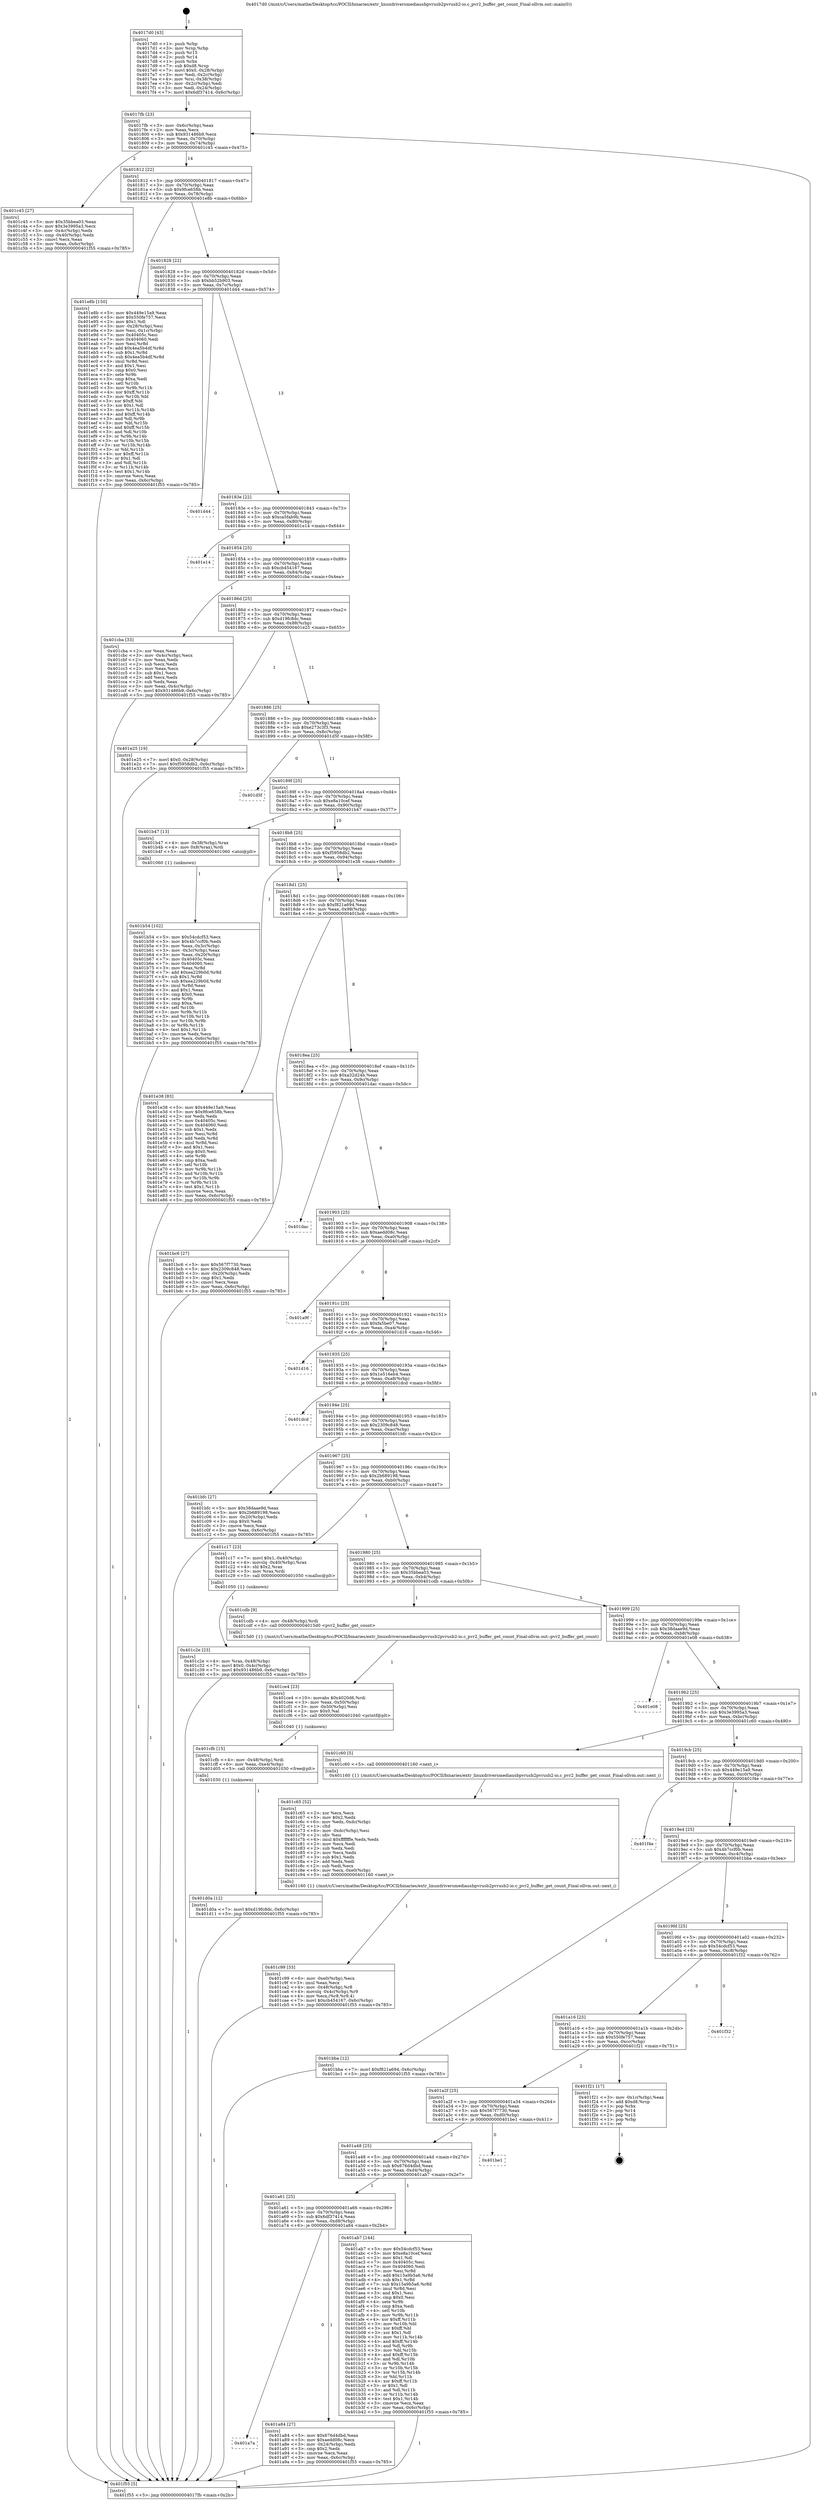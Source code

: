 digraph "0x4017d0" {
  label = "0x4017d0 (/mnt/c/Users/mathe/Desktop/tcc/POCII/binaries/extr_linuxdriversmediausbpvrusb2pvrusb2-io.c_pvr2_buffer_get_count_Final-ollvm.out::main(0))"
  labelloc = "t"
  node[shape=record]

  Entry [label="",width=0.3,height=0.3,shape=circle,fillcolor=black,style=filled]
  "0x4017fb" [label="{
     0x4017fb [23]\l
     | [instrs]\l
     &nbsp;&nbsp;0x4017fb \<+3\>: mov -0x6c(%rbp),%eax\l
     &nbsp;&nbsp;0x4017fe \<+2\>: mov %eax,%ecx\l
     &nbsp;&nbsp;0x401800 \<+6\>: sub $0x931486b9,%ecx\l
     &nbsp;&nbsp;0x401806 \<+3\>: mov %eax,-0x70(%rbp)\l
     &nbsp;&nbsp;0x401809 \<+3\>: mov %ecx,-0x74(%rbp)\l
     &nbsp;&nbsp;0x40180c \<+6\>: je 0000000000401c45 \<main+0x475\>\l
  }"]
  "0x401c45" [label="{
     0x401c45 [27]\l
     | [instrs]\l
     &nbsp;&nbsp;0x401c45 \<+5\>: mov $0x35bbea03,%eax\l
     &nbsp;&nbsp;0x401c4a \<+5\>: mov $0x3e3995a3,%ecx\l
     &nbsp;&nbsp;0x401c4f \<+3\>: mov -0x4c(%rbp),%edx\l
     &nbsp;&nbsp;0x401c52 \<+3\>: cmp -0x40(%rbp),%edx\l
     &nbsp;&nbsp;0x401c55 \<+3\>: cmovl %ecx,%eax\l
     &nbsp;&nbsp;0x401c58 \<+3\>: mov %eax,-0x6c(%rbp)\l
     &nbsp;&nbsp;0x401c5b \<+5\>: jmp 0000000000401f55 \<main+0x785\>\l
  }"]
  "0x401812" [label="{
     0x401812 [22]\l
     | [instrs]\l
     &nbsp;&nbsp;0x401812 \<+5\>: jmp 0000000000401817 \<main+0x47\>\l
     &nbsp;&nbsp;0x401817 \<+3\>: mov -0x70(%rbp),%eax\l
     &nbsp;&nbsp;0x40181a \<+5\>: sub $0x9fce658b,%eax\l
     &nbsp;&nbsp;0x40181f \<+3\>: mov %eax,-0x78(%rbp)\l
     &nbsp;&nbsp;0x401822 \<+6\>: je 0000000000401e8b \<main+0x6bb\>\l
  }"]
  Exit [label="",width=0.3,height=0.3,shape=circle,fillcolor=black,style=filled,peripheries=2]
  "0x401e8b" [label="{
     0x401e8b [150]\l
     | [instrs]\l
     &nbsp;&nbsp;0x401e8b \<+5\>: mov $0x449e15a9,%eax\l
     &nbsp;&nbsp;0x401e90 \<+5\>: mov $0x550fe757,%ecx\l
     &nbsp;&nbsp;0x401e95 \<+2\>: mov $0x1,%dl\l
     &nbsp;&nbsp;0x401e97 \<+3\>: mov -0x28(%rbp),%esi\l
     &nbsp;&nbsp;0x401e9a \<+3\>: mov %esi,-0x1c(%rbp)\l
     &nbsp;&nbsp;0x401e9d \<+7\>: mov 0x40405c,%esi\l
     &nbsp;&nbsp;0x401ea4 \<+7\>: mov 0x404060,%edi\l
     &nbsp;&nbsp;0x401eab \<+3\>: mov %esi,%r8d\l
     &nbsp;&nbsp;0x401eae \<+7\>: add $0x4ea5b4df,%r8d\l
     &nbsp;&nbsp;0x401eb5 \<+4\>: sub $0x1,%r8d\l
     &nbsp;&nbsp;0x401eb9 \<+7\>: sub $0x4ea5b4df,%r8d\l
     &nbsp;&nbsp;0x401ec0 \<+4\>: imul %r8d,%esi\l
     &nbsp;&nbsp;0x401ec4 \<+3\>: and $0x1,%esi\l
     &nbsp;&nbsp;0x401ec7 \<+3\>: cmp $0x0,%esi\l
     &nbsp;&nbsp;0x401eca \<+4\>: sete %r9b\l
     &nbsp;&nbsp;0x401ece \<+3\>: cmp $0xa,%edi\l
     &nbsp;&nbsp;0x401ed1 \<+4\>: setl %r10b\l
     &nbsp;&nbsp;0x401ed5 \<+3\>: mov %r9b,%r11b\l
     &nbsp;&nbsp;0x401ed8 \<+4\>: xor $0xff,%r11b\l
     &nbsp;&nbsp;0x401edc \<+3\>: mov %r10b,%bl\l
     &nbsp;&nbsp;0x401edf \<+3\>: xor $0xff,%bl\l
     &nbsp;&nbsp;0x401ee2 \<+3\>: xor $0x1,%dl\l
     &nbsp;&nbsp;0x401ee5 \<+3\>: mov %r11b,%r14b\l
     &nbsp;&nbsp;0x401ee8 \<+4\>: and $0xff,%r14b\l
     &nbsp;&nbsp;0x401eec \<+3\>: and %dl,%r9b\l
     &nbsp;&nbsp;0x401eef \<+3\>: mov %bl,%r15b\l
     &nbsp;&nbsp;0x401ef2 \<+4\>: and $0xff,%r15b\l
     &nbsp;&nbsp;0x401ef6 \<+3\>: and %dl,%r10b\l
     &nbsp;&nbsp;0x401ef9 \<+3\>: or %r9b,%r14b\l
     &nbsp;&nbsp;0x401efc \<+3\>: or %r10b,%r15b\l
     &nbsp;&nbsp;0x401eff \<+3\>: xor %r15b,%r14b\l
     &nbsp;&nbsp;0x401f02 \<+3\>: or %bl,%r11b\l
     &nbsp;&nbsp;0x401f05 \<+4\>: xor $0xff,%r11b\l
     &nbsp;&nbsp;0x401f09 \<+3\>: or $0x1,%dl\l
     &nbsp;&nbsp;0x401f0c \<+3\>: and %dl,%r11b\l
     &nbsp;&nbsp;0x401f0f \<+3\>: or %r11b,%r14b\l
     &nbsp;&nbsp;0x401f12 \<+4\>: test $0x1,%r14b\l
     &nbsp;&nbsp;0x401f16 \<+3\>: cmovne %ecx,%eax\l
     &nbsp;&nbsp;0x401f19 \<+3\>: mov %eax,-0x6c(%rbp)\l
     &nbsp;&nbsp;0x401f1c \<+5\>: jmp 0000000000401f55 \<main+0x785\>\l
  }"]
  "0x401828" [label="{
     0x401828 [22]\l
     | [instrs]\l
     &nbsp;&nbsp;0x401828 \<+5\>: jmp 000000000040182d \<main+0x5d\>\l
     &nbsp;&nbsp;0x40182d \<+3\>: mov -0x70(%rbp),%eax\l
     &nbsp;&nbsp;0x401830 \<+5\>: sub $0xbb52b903,%eax\l
     &nbsp;&nbsp;0x401835 \<+3\>: mov %eax,-0x7c(%rbp)\l
     &nbsp;&nbsp;0x401838 \<+6\>: je 0000000000401d44 \<main+0x574\>\l
  }"]
  "0x401d0a" [label="{
     0x401d0a [12]\l
     | [instrs]\l
     &nbsp;&nbsp;0x401d0a \<+7\>: movl $0xd19fc8dc,-0x6c(%rbp)\l
     &nbsp;&nbsp;0x401d11 \<+5\>: jmp 0000000000401f55 \<main+0x785\>\l
  }"]
  "0x401d44" [label="{
     0x401d44\l
  }", style=dashed]
  "0x40183e" [label="{
     0x40183e [22]\l
     | [instrs]\l
     &nbsp;&nbsp;0x40183e \<+5\>: jmp 0000000000401843 \<main+0x73\>\l
     &nbsp;&nbsp;0x401843 \<+3\>: mov -0x70(%rbp),%eax\l
     &nbsp;&nbsp;0x401846 \<+5\>: sub $0xca5fab9b,%eax\l
     &nbsp;&nbsp;0x40184b \<+3\>: mov %eax,-0x80(%rbp)\l
     &nbsp;&nbsp;0x40184e \<+6\>: je 0000000000401e14 \<main+0x644\>\l
  }"]
  "0x401cfb" [label="{
     0x401cfb [15]\l
     | [instrs]\l
     &nbsp;&nbsp;0x401cfb \<+4\>: mov -0x48(%rbp),%rdi\l
     &nbsp;&nbsp;0x401cff \<+6\>: mov %eax,-0xe4(%rbp)\l
     &nbsp;&nbsp;0x401d05 \<+5\>: call 0000000000401030 \<free@plt\>\l
     | [calls]\l
     &nbsp;&nbsp;0x401030 \{1\} (unknown)\l
  }"]
  "0x401e14" [label="{
     0x401e14\l
  }", style=dashed]
  "0x401854" [label="{
     0x401854 [25]\l
     | [instrs]\l
     &nbsp;&nbsp;0x401854 \<+5\>: jmp 0000000000401859 \<main+0x89\>\l
     &nbsp;&nbsp;0x401859 \<+3\>: mov -0x70(%rbp),%eax\l
     &nbsp;&nbsp;0x40185c \<+5\>: sub $0xcb454167,%eax\l
     &nbsp;&nbsp;0x401861 \<+6\>: mov %eax,-0x84(%rbp)\l
     &nbsp;&nbsp;0x401867 \<+6\>: je 0000000000401cba \<main+0x4ea\>\l
  }"]
  "0x401ce4" [label="{
     0x401ce4 [23]\l
     | [instrs]\l
     &nbsp;&nbsp;0x401ce4 \<+10\>: movabs $0x4020d6,%rdi\l
     &nbsp;&nbsp;0x401cee \<+3\>: mov %eax,-0x50(%rbp)\l
     &nbsp;&nbsp;0x401cf1 \<+3\>: mov -0x50(%rbp),%esi\l
     &nbsp;&nbsp;0x401cf4 \<+2\>: mov $0x0,%al\l
     &nbsp;&nbsp;0x401cf6 \<+5\>: call 0000000000401040 \<printf@plt\>\l
     | [calls]\l
     &nbsp;&nbsp;0x401040 \{1\} (unknown)\l
  }"]
  "0x401cba" [label="{
     0x401cba [33]\l
     | [instrs]\l
     &nbsp;&nbsp;0x401cba \<+2\>: xor %eax,%eax\l
     &nbsp;&nbsp;0x401cbc \<+3\>: mov -0x4c(%rbp),%ecx\l
     &nbsp;&nbsp;0x401cbf \<+2\>: mov %eax,%edx\l
     &nbsp;&nbsp;0x401cc1 \<+2\>: sub %ecx,%edx\l
     &nbsp;&nbsp;0x401cc3 \<+2\>: mov %eax,%ecx\l
     &nbsp;&nbsp;0x401cc5 \<+3\>: sub $0x1,%ecx\l
     &nbsp;&nbsp;0x401cc8 \<+2\>: add %ecx,%edx\l
     &nbsp;&nbsp;0x401cca \<+2\>: sub %edx,%eax\l
     &nbsp;&nbsp;0x401ccc \<+3\>: mov %eax,-0x4c(%rbp)\l
     &nbsp;&nbsp;0x401ccf \<+7\>: movl $0x931486b9,-0x6c(%rbp)\l
     &nbsp;&nbsp;0x401cd6 \<+5\>: jmp 0000000000401f55 \<main+0x785\>\l
  }"]
  "0x40186d" [label="{
     0x40186d [25]\l
     | [instrs]\l
     &nbsp;&nbsp;0x40186d \<+5\>: jmp 0000000000401872 \<main+0xa2\>\l
     &nbsp;&nbsp;0x401872 \<+3\>: mov -0x70(%rbp),%eax\l
     &nbsp;&nbsp;0x401875 \<+5\>: sub $0xd19fc8dc,%eax\l
     &nbsp;&nbsp;0x40187a \<+6\>: mov %eax,-0x88(%rbp)\l
     &nbsp;&nbsp;0x401880 \<+6\>: je 0000000000401e25 \<main+0x655\>\l
  }"]
  "0x401c99" [label="{
     0x401c99 [33]\l
     | [instrs]\l
     &nbsp;&nbsp;0x401c99 \<+6\>: mov -0xe0(%rbp),%ecx\l
     &nbsp;&nbsp;0x401c9f \<+3\>: imul %eax,%ecx\l
     &nbsp;&nbsp;0x401ca2 \<+4\>: mov -0x48(%rbp),%r8\l
     &nbsp;&nbsp;0x401ca6 \<+4\>: movslq -0x4c(%rbp),%r9\l
     &nbsp;&nbsp;0x401caa \<+4\>: mov %ecx,(%r8,%r9,4)\l
     &nbsp;&nbsp;0x401cae \<+7\>: movl $0xcb454167,-0x6c(%rbp)\l
     &nbsp;&nbsp;0x401cb5 \<+5\>: jmp 0000000000401f55 \<main+0x785\>\l
  }"]
  "0x401e25" [label="{
     0x401e25 [19]\l
     | [instrs]\l
     &nbsp;&nbsp;0x401e25 \<+7\>: movl $0x0,-0x28(%rbp)\l
     &nbsp;&nbsp;0x401e2c \<+7\>: movl $0xf5958db2,-0x6c(%rbp)\l
     &nbsp;&nbsp;0x401e33 \<+5\>: jmp 0000000000401f55 \<main+0x785\>\l
  }"]
  "0x401886" [label="{
     0x401886 [25]\l
     | [instrs]\l
     &nbsp;&nbsp;0x401886 \<+5\>: jmp 000000000040188b \<main+0xbb\>\l
     &nbsp;&nbsp;0x40188b \<+3\>: mov -0x70(%rbp),%eax\l
     &nbsp;&nbsp;0x40188e \<+5\>: sub $0xe273c3f3,%eax\l
     &nbsp;&nbsp;0x401893 \<+6\>: mov %eax,-0x8c(%rbp)\l
     &nbsp;&nbsp;0x401899 \<+6\>: je 0000000000401d5f \<main+0x58f\>\l
  }"]
  "0x401c65" [label="{
     0x401c65 [52]\l
     | [instrs]\l
     &nbsp;&nbsp;0x401c65 \<+2\>: xor %ecx,%ecx\l
     &nbsp;&nbsp;0x401c67 \<+5\>: mov $0x2,%edx\l
     &nbsp;&nbsp;0x401c6c \<+6\>: mov %edx,-0xdc(%rbp)\l
     &nbsp;&nbsp;0x401c72 \<+1\>: cltd\l
     &nbsp;&nbsp;0x401c73 \<+6\>: mov -0xdc(%rbp),%esi\l
     &nbsp;&nbsp;0x401c79 \<+2\>: idiv %esi\l
     &nbsp;&nbsp;0x401c7b \<+6\>: imul $0xfffffffe,%edx,%edx\l
     &nbsp;&nbsp;0x401c81 \<+2\>: mov %ecx,%edi\l
     &nbsp;&nbsp;0x401c83 \<+2\>: sub %edx,%edi\l
     &nbsp;&nbsp;0x401c85 \<+2\>: mov %ecx,%edx\l
     &nbsp;&nbsp;0x401c87 \<+3\>: sub $0x1,%edx\l
     &nbsp;&nbsp;0x401c8a \<+2\>: add %edx,%edi\l
     &nbsp;&nbsp;0x401c8c \<+2\>: sub %edi,%ecx\l
     &nbsp;&nbsp;0x401c8e \<+6\>: mov %ecx,-0xe0(%rbp)\l
     &nbsp;&nbsp;0x401c94 \<+5\>: call 0000000000401160 \<next_i\>\l
     | [calls]\l
     &nbsp;&nbsp;0x401160 \{1\} (/mnt/c/Users/mathe/Desktop/tcc/POCII/binaries/extr_linuxdriversmediausbpvrusb2pvrusb2-io.c_pvr2_buffer_get_count_Final-ollvm.out::next_i)\l
  }"]
  "0x401d5f" [label="{
     0x401d5f\l
  }", style=dashed]
  "0x40189f" [label="{
     0x40189f [25]\l
     | [instrs]\l
     &nbsp;&nbsp;0x40189f \<+5\>: jmp 00000000004018a4 \<main+0xd4\>\l
     &nbsp;&nbsp;0x4018a4 \<+3\>: mov -0x70(%rbp),%eax\l
     &nbsp;&nbsp;0x4018a7 \<+5\>: sub $0xe8a10cef,%eax\l
     &nbsp;&nbsp;0x4018ac \<+6\>: mov %eax,-0x90(%rbp)\l
     &nbsp;&nbsp;0x4018b2 \<+6\>: je 0000000000401b47 \<main+0x377\>\l
  }"]
  "0x401c2e" [label="{
     0x401c2e [23]\l
     | [instrs]\l
     &nbsp;&nbsp;0x401c2e \<+4\>: mov %rax,-0x48(%rbp)\l
     &nbsp;&nbsp;0x401c32 \<+7\>: movl $0x0,-0x4c(%rbp)\l
     &nbsp;&nbsp;0x401c39 \<+7\>: movl $0x931486b9,-0x6c(%rbp)\l
     &nbsp;&nbsp;0x401c40 \<+5\>: jmp 0000000000401f55 \<main+0x785\>\l
  }"]
  "0x401b47" [label="{
     0x401b47 [13]\l
     | [instrs]\l
     &nbsp;&nbsp;0x401b47 \<+4\>: mov -0x38(%rbp),%rax\l
     &nbsp;&nbsp;0x401b4b \<+4\>: mov 0x8(%rax),%rdi\l
     &nbsp;&nbsp;0x401b4f \<+5\>: call 0000000000401060 \<atoi@plt\>\l
     | [calls]\l
     &nbsp;&nbsp;0x401060 \{1\} (unknown)\l
  }"]
  "0x4018b8" [label="{
     0x4018b8 [25]\l
     | [instrs]\l
     &nbsp;&nbsp;0x4018b8 \<+5\>: jmp 00000000004018bd \<main+0xed\>\l
     &nbsp;&nbsp;0x4018bd \<+3\>: mov -0x70(%rbp),%eax\l
     &nbsp;&nbsp;0x4018c0 \<+5\>: sub $0xf5958db2,%eax\l
     &nbsp;&nbsp;0x4018c5 \<+6\>: mov %eax,-0x94(%rbp)\l
     &nbsp;&nbsp;0x4018cb \<+6\>: je 0000000000401e38 \<main+0x668\>\l
  }"]
  "0x401b54" [label="{
     0x401b54 [102]\l
     | [instrs]\l
     &nbsp;&nbsp;0x401b54 \<+5\>: mov $0x54cdcf53,%ecx\l
     &nbsp;&nbsp;0x401b59 \<+5\>: mov $0x4b7ccf0b,%edx\l
     &nbsp;&nbsp;0x401b5e \<+3\>: mov %eax,-0x3c(%rbp)\l
     &nbsp;&nbsp;0x401b61 \<+3\>: mov -0x3c(%rbp),%eax\l
     &nbsp;&nbsp;0x401b64 \<+3\>: mov %eax,-0x20(%rbp)\l
     &nbsp;&nbsp;0x401b67 \<+7\>: mov 0x40405c,%eax\l
     &nbsp;&nbsp;0x401b6e \<+7\>: mov 0x404060,%esi\l
     &nbsp;&nbsp;0x401b75 \<+3\>: mov %eax,%r8d\l
     &nbsp;&nbsp;0x401b78 \<+7\>: add $0xea229b0d,%r8d\l
     &nbsp;&nbsp;0x401b7f \<+4\>: sub $0x1,%r8d\l
     &nbsp;&nbsp;0x401b83 \<+7\>: sub $0xea229b0d,%r8d\l
     &nbsp;&nbsp;0x401b8a \<+4\>: imul %r8d,%eax\l
     &nbsp;&nbsp;0x401b8e \<+3\>: and $0x1,%eax\l
     &nbsp;&nbsp;0x401b91 \<+3\>: cmp $0x0,%eax\l
     &nbsp;&nbsp;0x401b94 \<+4\>: sete %r9b\l
     &nbsp;&nbsp;0x401b98 \<+3\>: cmp $0xa,%esi\l
     &nbsp;&nbsp;0x401b9b \<+4\>: setl %r10b\l
     &nbsp;&nbsp;0x401b9f \<+3\>: mov %r9b,%r11b\l
     &nbsp;&nbsp;0x401ba2 \<+3\>: and %r10b,%r11b\l
     &nbsp;&nbsp;0x401ba5 \<+3\>: xor %r10b,%r9b\l
     &nbsp;&nbsp;0x401ba8 \<+3\>: or %r9b,%r11b\l
     &nbsp;&nbsp;0x401bab \<+4\>: test $0x1,%r11b\l
     &nbsp;&nbsp;0x401baf \<+3\>: cmovne %edx,%ecx\l
     &nbsp;&nbsp;0x401bb2 \<+3\>: mov %ecx,-0x6c(%rbp)\l
     &nbsp;&nbsp;0x401bb5 \<+5\>: jmp 0000000000401f55 \<main+0x785\>\l
  }"]
  "0x401e38" [label="{
     0x401e38 [83]\l
     | [instrs]\l
     &nbsp;&nbsp;0x401e38 \<+5\>: mov $0x449e15a9,%eax\l
     &nbsp;&nbsp;0x401e3d \<+5\>: mov $0x9fce658b,%ecx\l
     &nbsp;&nbsp;0x401e42 \<+2\>: xor %edx,%edx\l
     &nbsp;&nbsp;0x401e44 \<+7\>: mov 0x40405c,%esi\l
     &nbsp;&nbsp;0x401e4b \<+7\>: mov 0x404060,%edi\l
     &nbsp;&nbsp;0x401e52 \<+3\>: sub $0x1,%edx\l
     &nbsp;&nbsp;0x401e55 \<+3\>: mov %esi,%r8d\l
     &nbsp;&nbsp;0x401e58 \<+3\>: add %edx,%r8d\l
     &nbsp;&nbsp;0x401e5b \<+4\>: imul %r8d,%esi\l
     &nbsp;&nbsp;0x401e5f \<+3\>: and $0x1,%esi\l
     &nbsp;&nbsp;0x401e62 \<+3\>: cmp $0x0,%esi\l
     &nbsp;&nbsp;0x401e65 \<+4\>: sete %r9b\l
     &nbsp;&nbsp;0x401e69 \<+3\>: cmp $0xa,%edi\l
     &nbsp;&nbsp;0x401e6c \<+4\>: setl %r10b\l
     &nbsp;&nbsp;0x401e70 \<+3\>: mov %r9b,%r11b\l
     &nbsp;&nbsp;0x401e73 \<+3\>: and %r10b,%r11b\l
     &nbsp;&nbsp;0x401e76 \<+3\>: xor %r10b,%r9b\l
     &nbsp;&nbsp;0x401e79 \<+3\>: or %r9b,%r11b\l
     &nbsp;&nbsp;0x401e7c \<+4\>: test $0x1,%r11b\l
     &nbsp;&nbsp;0x401e80 \<+3\>: cmovne %ecx,%eax\l
     &nbsp;&nbsp;0x401e83 \<+3\>: mov %eax,-0x6c(%rbp)\l
     &nbsp;&nbsp;0x401e86 \<+5\>: jmp 0000000000401f55 \<main+0x785\>\l
  }"]
  "0x4018d1" [label="{
     0x4018d1 [25]\l
     | [instrs]\l
     &nbsp;&nbsp;0x4018d1 \<+5\>: jmp 00000000004018d6 \<main+0x106\>\l
     &nbsp;&nbsp;0x4018d6 \<+3\>: mov -0x70(%rbp),%eax\l
     &nbsp;&nbsp;0x4018d9 \<+5\>: sub $0xf821a694,%eax\l
     &nbsp;&nbsp;0x4018de \<+6\>: mov %eax,-0x98(%rbp)\l
     &nbsp;&nbsp;0x4018e4 \<+6\>: je 0000000000401bc6 \<main+0x3f6\>\l
  }"]
  "0x4017d0" [label="{
     0x4017d0 [43]\l
     | [instrs]\l
     &nbsp;&nbsp;0x4017d0 \<+1\>: push %rbp\l
     &nbsp;&nbsp;0x4017d1 \<+3\>: mov %rsp,%rbp\l
     &nbsp;&nbsp;0x4017d4 \<+2\>: push %r15\l
     &nbsp;&nbsp;0x4017d6 \<+2\>: push %r14\l
     &nbsp;&nbsp;0x4017d8 \<+1\>: push %rbx\l
     &nbsp;&nbsp;0x4017d9 \<+7\>: sub $0xd8,%rsp\l
     &nbsp;&nbsp;0x4017e0 \<+7\>: movl $0x0,-0x28(%rbp)\l
     &nbsp;&nbsp;0x4017e7 \<+3\>: mov %edi,-0x2c(%rbp)\l
     &nbsp;&nbsp;0x4017ea \<+4\>: mov %rsi,-0x38(%rbp)\l
     &nbsp;&nbsp;0x4017ee \<+3\>: mov -0x2c(%rbp),%edi\l
     &nbsp;&nbsp;0x4017f1 \<+3\>: mov %edi,-0x24(%rbp)\l
     &nbsp;&nbsp;0x4017f4 \<+7\>: movl $0x6df37414,-0x6c(%rbp)\l
  }"]
  "0x401bc6" [label="{
     0x401bc6 [27]\l
     | [instrs]\l
     &nbsp;&nbsp;0x401bc6 \<+5\>: mov $0x567f7730,%eax\l
     &nbsp;&nbsp;0x401bcb \<+5\>: mov $0x2309c848,%ecx\l
     &nbsp;&nbsp;0x401bd0 \<+3\>: mov -0x20(%rbp),%edx\l
     &nbsp;&nbsp;0x401bd3 \<+3\>: cmp $0x1,%edx\l
     &nbsp;&nbsp;0x401bd6 \<+3\>: cmovl %ecx,%eax\l
     &nbsp;&nbsp;0x401bd9 \<+3\>: mov %eax,-0x6c(%rbp)\l
     &nbsp;&nbsp;0x401bdc \<+5\>: jmp 0000000000401f55 \<main+0x785\>\l
  }"]
  "0x4018ea" [label="{
     0x4018ea [25]\l
     | [instrs]\l
     &nbsp;&nbsp;0x4018ea \<+5\>: jmp 00000000004018ef \<main+0x11f\>\l
     &nbsp;&nbsp;0x4018ef \<+3\>: mov -0x70(%rbp),%eax\l
     &nbsp;&nbsp;0x4018f2 \<+5\>: sub $0xa32d24b,%eax\l
     &nbsp;&nbsp;0x4018f7 \<+6\>: mov %eax,-0x9c(%rbp)\l
     &nbsp;&nbsp;0x4018fd \<+6\>: je 0000000000401dac \<main+0x5dc\>\l
  }"]
  "0x401f55" [label="{
     0x401f55 [5]\l
     | [instrs]\l
     &nbsp;&nbsp;0x401f55 \<+5\>: jmp 00000000004017fb \<main+0x2b\>\l
  }"]
  "0x401dac" [label="{
     0x401dac\l
  }", style=dashed]
  "0x401903" [label="{
     0x401903 [25]\l
     | [instrs]\l
     &nbsp;&nbsp;0x401903 \<+5\>: jmp 0000000000401908 \<main+0x138\>\l
     &nbsp;&nbsp;0x401908 \<+3\>: mov -0x70(%rbp),%eax\l
     &nbsp;&nbsp;0x40190b \<+5\>: sub $0xaedd08c,%eax\l
     &nbsp;&nbsp;0x401910 \<+6\>: mov %eax,-0xa0(%rbp)\l
     &nbsp;&nbsp;0x401916 \<+6\>: je 0000000000401a9f \<main+0x2cf\>\l
  }"]
  "0x401a7a" [label="{
     0x401a7a\l
  }", style=dashed]
  "0x401a9f" [label="{
     0x401a9f\l
  }", style=dashed]
  "0x40191c" [label="{
     0x40191c [25]\l
     | [instrs]\l
     &nbsp;&nbsp;0x40191c \<+5\>: jmp 0000000000401921 \<main+0x151\>\l
     &nbsp;&nbsp;0x401921 \<+3\>: mov -0x70(%rbp),%eax\l
     &nbsp;&nbsp;0x401924 \<+5\>: sub $0xfa5be07,%eax\l
     &nbsp;&nbsp;0x401929 \<+6\>: mov %eax,-0xa4(%rbp)\l
     &nbsp;&nbsp;0x40192f \<+6\>: je 0000000000401d16 \<main+0x546\>\l
  }"]
  "0x401a84" [label="{
     0x401a84 [27]\l
     | [instrs]\l
     &nbsp;&nbsp;0x401a84 \<+5\>: mov $0x676d4dbd,%eax\l
     &nbsp;&nbsp;0x401a89 \<+5\>: mov $0xaedd08c,%ecx\l
     &nbsp;&nbsp;0x401a8e \<+3\>: mov -0x24(%rbp),%edx\l
     &nbsp;&nbsp;0x401a91 \<+3\>: cmp $0x2,%edx\l
     &nbsp;&nbsp;0x401a94 \<+3\>: cmovne %ecx,%eax\l
     &nbsp;&nbsp;0x401a97 \<+3\>: mov %eax,-0x6c(%rbp)\l
     &nbsp;&nbsp;0x401a9a \<+5\>: jmp 0000000000401f55 \<main+0x785\>\l
  }"]
  "0x401d16" [label="{
     0x401d16\l
  }", style=dashed]
  "0x401935" [label="{
     0x401935 [25]\l
     | [instrs]\l
     &nbsp;&nbsp;0x401935 \<+5\>: jmp 000000000040193a \<main+0x16a\>\l
     &nbsp;&nbsp;0x40193a \<+3\>: mov -0x70(%rbp),%eax\l
     &nbsp;&nbsp;0x40193d \<+5\>: sub $0x1e516eb4,%eax\l
     &nbsp;&nbsp;0x401942 \<+6\>: mov %eax,-0xa8(%rbp)\l
     &nbsp;&nbsp;0x401948 \<+6\>: je 0000000000401dcd \<main+0x5fd\>\l
  }"]
  "0x401a61" [label="{
     0x401a61 [25]\l
     | [instrs]\l
     &nbsp;&nbsp;0x401a61 \<+5\>: jmp 0000000000401a66 \<main+0x296\>\l
     &nbsp;&nbsp;0x401a66 \<+3\>: mov -0x70(%rbp),%eax\l
     &nbsp;&nbsp;0x401a69 \<+5\>: sub $0x6df37414,%eax\l
     &nbsp;&nbsp;0x401a6e \<+6\>: mov %eax,-0xd8(%rbp)\l
     &nbsp;&nbsp;0x401a74 \<+6\>: je 0000000000401a84 \<main+0x2b4\>\l
  }"]
  "0x401dcd" [label="{
     0x401dcd\l
  }", style=dashed]
  "0x40194e" [label="{
     0x40194e [25]\l
     | [instrs]\l
     &nbsp;&nbsp;0x40194e \<+5\>: jmp 0000000000401953 \<main+0x183\>\l
     &nbsp;&nbsp;0x401953 \<+3\>: mov -0x70(%rbp),%eax\l
     &nbsp;&nbsp;0x401956 \<+5\>: sub $0x2309c848,%eax\l
     &nbsp;&nbsp;0x40195b \<+6\>: mov %eax,-0xac(%rbp)\l
     &nbsp;&nbsp;0x401961 \<+6\>: je 0000000000401bfc \<main+0x42c\>\l
  }"]
  "0x401ab7" [label="{
     0x401ab7 [144]\l
     | [instrs]\l
     &nbsp;&nbsp;0x401ab7 \<+5\>: mov $0x54cdcf53,%eax\l
     &nbsp;&nbsp;0x401abc \<+5\>: mov $0xe8a10cef,%ecx\l
     &nbsp;&nbsp;0x401ac1 \<+2\>: mov $0x1,%dl\l
     &nbsp;&nbsp;0x401ac3 \<+7\>: mov 0x40405c,%esi\l
     &nbsp;&nbsp;0x401aca \<+7\>: mov 0x404060,%edi\l
     &nbsp;&nbsp;0x401ad1 \<+3\>: mov %esi,%r8d\l
     &nbsp;&nbsp;0x401ad4 \<+7\>: add $0x15a9b5a6,%r8d\l
     &nbsp;&nbsp;0x401adb \<+4\>: sub $0x1,%r8d\l
     &nbsp;&nbsp;0x401adf \<+7\>: sub $0x15a9b5a6,%r8d\l
     &nbsp;&nbsp;0x401ae6 \<+4\>: imul %r8d,%esi\l
     &nbsp;&nbsp;0x401aea \<+3\>: and $0x1,%esi\l
     &nbsp;&nbsp;0x401aed \<+3\>: cmp $0x0,%esi\l
     &nbsp;&nbsp;0x401af0 \<+4\>: sete %r9b\l
     &nbsp;&nbsp;0x401af4 \<+3\>: cmp $0xa,%edi\l
     &nbsp;&nbsp;0x401af7 \<+4\>: setl %r10b\l
     &nbsp;&nbsp;0x401afb \<+3\>: mov %r9b,%r11b\l
     &nbsp;&nbsp;0x401afe \<+4\>: xor $0xff,%r11b\l
     &nbsp;&nbsp;0x401b02 \<+3\>: mov %r10b,%bl\l
     &nbsp;&nbsp;0x401b05 \<+3\>: xor $0xff,%bl\l
     &nbsp;&nbsp;0x401b08 \<+3\>: xor $0x1,%dl\l
     &nbsp;&nbsp;0x401b0b \<+3\>: mov %r11b,%r14b\l
     &nbsp;&nbsp;0x401b0e \<+4\>: and $0xff,%r14b\l
     &nbsp;&nbsp;0x401b12 \<+3\>: and %dl,%r9b\l
     &nbsp;&nbsp;0x401b15 \<+3\>: mov %bl,%r15b\l
     &nbsp;&nbsp;0x401b18 \<+4\>: and $0xff,%r15b\l
     &nbsp;&nbsp;0x401b1c \<+3\>: and %dl,%r10b\l
     &nbsp;&nbsp;0x401b1f \<+3\>: or %r9b,%r14b\l
     &nbsp;&nbsp;0x401b22 \<+3\>: or %r10b,%r15b\l
     &nbsp;&nbsp;0x401b25 \<+3\>: xor %r15b,%r14b\l
     &nbsp;&nbsp;0x401b28 \<+3\>: or %bl,%r11b\l
     &nbsp;&nbsp;0x401b2b \<+4\>: xor $0xff,%r11b\l
     &nbsp;&nbsp;0x401b2f \<+3\>: or $0x1,%dl\l
     &nbsp;&nbsp;0x401b32 \<+3\>: and %dl,%r11b\l
     &nbsp;&nbsp;0x401b35 \<+3\>: or %r11b,%r14b\l
     &nbsp;&nbsp;0x401b38 \<+4\>: test $0x1,%r14b\l
     &nbsp;&nbsp;0x401b3c \<+3\>: cmovne %ecx,%eax\l
     &nbsp;&nbsp;0x401b3f \<+3\>: mov %eax,-0x6c(%rbp)\l
     &nbsp;&nbsp;0x401b42 \<+5\>: jmp 0000000000401f55 \<main+0x785\>\l
  }"]
  "0x401bfc" [label="{
     0x401bfc [27]\l
     | [instrs]\l
     &nbsp;&nbsp;0x401bfc \<+5\>: mov $0x38daae9d,%eax\l
     &nbsp;&nbsp;0x401c01 \<+5\>: mov $0x2b689198,%ecx\l
     &nbsp;&nbsp;0x401c06 \<+3\>: mov -0x20(%rbp),%edx\l
     &nbsp;&nbsp;0x401c09 \<+3\>: cmp $0x0,%edx\l
     &nbsp;&nbsp;0x401c0c \<+3\>: cmove %ecx,%eax\l
     &nbsp;&nbsp;0x401c0f \<+3\>: mov %eax,-0x6c(%rbp)\l
     &nbsp;&nbsp;0x401c12 \<+5\>: jmp 0000000000401f55 \<main+0x785\>\l
  }"]
  "0x401967" [label="{
     0x401967 [25]\l
     | [instrs]\l
     &nbsp;&nbsp;0x401967 \<+5\>: jmp 000000000040196c \<main+0x19c\>\l
     &nbsp;&nbsp;0x40196c \<+3\>: mov -0x70(%rbp),%eax\l
     &nbsp;&nbsp;0x40196f \<+5\>: sub $0x2b689198,%eax\l
     &nbsp;&nbsp;0x401974 \<+6\>: mov %eax,-0xb0(%rbp)\l
     &nbsp;&nbsp;0x40197a \<+6\>: je 0000000000401c17 \<main+0x447\>\l
  }"]
  "0x401a48" [label="{
     0x401a48 [25]\l
     | [instrs]\l
     &nbsp;&nbsp;0x401a48 \<+5\>: jmp 0000000000401a4d \<main+0x27d\>\l
     &nbsp;&nbsp;0x401a4d \<+3\>: mov -0x70(%rbp),%eax\l
     &nbsp;&nbsp;0x401a50 \<+5\>: sub $0x676d4dbd,%eax\l
     &nbsp;&nbsp;0x401a55 \<+6\>: mov %eax,-0xd4(%rbp)\l
     &nbsp;&nbsp;0x401a5b \<+6\>: je 0000000000401ab7 \<main+0x2e7\>\l
  }"]
  "0x401c17" [label="{
     0x401c17 [23]\l
     | [instrs]\l
     &nbsp;&nbsp;0x401c17 \<+7\>: movl $0x1,-0x40(%rbp)\l
     &nbsp;&nbsp;0x401c1e \<+4\>: movslq -0x40(%rbp),%rax\l
     &nbsp;&nbsp;0x401c22 \<+4\>: shl $0x2,%rax\l
     &nbsp;&nbsp;0x401c26 \<+3\>: mov %rax,%rdi\l
     &nbsp;&nbsp;0x401c29 \<+5\>: call 0000000000401050 \<malloc@plt\>\l
     | [calls]\l
     &nbsp;&nbsp;0x401050 \{1\} (unknown)\l
  }"]
  "0x401980" [label="{
     0x401980 [25]\l
     | [instrs]\l
     &nbsp;&nbsp;0x401980 \<+5\>: jmp 0000000000401985 \<main+0x1b5\>\l
     &nbsp;&nbsp;0x401985 \<+3\>: mov -0x70(%rbp),%eax\l
     &nbsp;&nbsp;0x401988 \<+5\>: sub $0x35bbea03,%eax\l
     &nbsp;&nbsp;0x40198d \<+6\>: mov %eax,-0xb4(%rbp)\l
     &nbsp;&nbsp;0x401993 \<+6\>: je 0000000000401cdb \<main+0x50b\>\l
  }"]
  "0x401be1" [label="{
     0x401be1\l
  }", style=dashed]
  "0x401cdb" [label="{
     0x401cdb [9]\l
     | [instrs]\l
     &nbsp;&nbsp;0x401cdb \<+4\>: mov -0x48(%rbp),%rdi\l
     &nbsp;&nbsp;0x401cdf \<+5\>: call 00000000004015d0 \<pvr2_buffer_get_count\>\l
     | [calls]\l
     &nbsp;&nbsp;0x4015d0 \{1\} (/mnt/c/Users/mathe/Desktop/tcc/POCII/binaries/extr_linuxdriversmediausbpvrusb2pvrusb2-io.c_pvr2_buffer_get_count_Final-ollvm.out::pvr2_buffer_get_count)\l
  }"]
  "0x401999" [label="{
     0x401999 [25]\l
     | [instrs]\l
     &nbsp;&nbsp;0x401999 \<+5\>: jmp 000000000040199e \<main+0x1ce\>\l
     &nbsp;&nbsp;0x40199e \<+3\>: mov -0x70(%rbp),%eax\l
     &nbsp;&nbsp;0x4019a1 \<+5\>: sub $0x38daae9d,%eax\l
     &nbsp;&nbsp;0x4019a6 \<+6\>: mov %eax,-0xb8(%rbp)\l
     &nbsp;&nbsp;0x4019ac \<+6\>: je 0000000000401e08 \<main+0x638\>\l
  }"]
  "0x401a2f" [label="{
     0x401a2f [25]\l
     | [instrs]\l
     &nbsp;&nbsp;0x401a2f \<+5\>: jmp 0000000000401a34 \<main+0x264\>\l
     &nbsp;&nbsp;0x401a34 \<+3\>: mov -0x70(%rbp),%eax\l
     &nbsp;&nbsp;0x401a37 \<+5\>: sub $0x567f7730,%eax\l
     &nbsp;&nbsp;0x401a3c \<+6\>: mov %eax,-0xd0(%rbp)\l
     &nbsp;&nbsp;0x401a42 \<+6\>: je 0000000000401be1 \<main+0x411\>\l
  }"]
  "0x401e08" [label="{
     0x401e08\l
  }", style=dashed]
  "0x4019b2" [label="{
     0x4019b2 [25]\l
     | [instrs]\l
     &nbsp;&nbsp;0x4019b2 \<+5\>: jmp 00000000004019b7 \<main+0x1e7\>\l
     &nbsp;&nbsp;0x4019b7 \<+3\>: mov -0x70(%rbp),%eax\l
     &nbsp;&nbsp;0x4019ba \<+5\>: sub $0x3e3995a3,%eax\l
     &nbsp;&nbsp;0x4019bf \<+6\>: mov %eax,-0xbc(%rbp)\l
     &nbsp;&nbsp;0x4019c5 \<+6\>: je 0000000000401c60 \<main+0x490\>\l
  }"]
  "0x401f21" [label="{
     0x401f21 [17]\l
     | [instrs]\l
     &nbsp;&nbsp;0x401f21 \<+3\>: mov -0x1c(%rbp),%eax\l
     &nbsp;&nbsp;0x401f24 \<+7\>: add $0xd8,%rsp\l
     &nbsp;&nbsp;0x401f2b \<+1\>: pop %rbx\l
     &nbsp;&nbsp;0x401f2c \<+2\>: pop %r14\l
     &nbsp;&nbsp;0x401f2e \<+2\>: pop %r15\l
     &nbsp;&nbsp;0x401f30 \<+1\>: pop %rbp\l
     &nbsp;&nbsp;0x401f31 \<+1\>: ret\l
  }"]
  "0x401c60" [label="{
     0x401c60 [5]\l
     | [instrs]\l
     &nbsp;&nbsp;0x401c60 \<+5\>: call 0000000000401160 \<next_i\>\l
     | [calls]\l
     &nbsp;&nbsp;0x401160 \{1\} (/mnt/c/Users/mathe/Desktop/tcc/POCII/binaries/extr_linuxdriversmediausbpvrusb2pvrusb2-io.c_pvr2_buffer_get_count_Final-ollvm.out::next_i)\l
  }"]
  "0x4019cb" [label="{
     0x4019cb [25]\l
     | [instrs]\l
     &nbsp;&nbsp;0x4019cb \<+5\>: jmp 00000000004019d0 \<main+0x200\>\l
     &nbsp;&nbsp;0x4019d0 \<+3\>: mov -0x70(%rbp),%eax\l
     &nbsp;&nbsp;0x4019d3 \<+5\>: sub $0x449e15a9,%eax\l
     &nbsp;&nbsp;0x4019d8 \<+6\>: mov %eax,-0xc0(%rbp)\l
     &nbsp;&nbsp;0x4019de \<+6\>: je 0000000000401f4e \<main+0x77e\>\l
  }"]
  "0x401a16" [label="{
     0x401a16 [25]\l
     | [instrs]\l
     &nbsp;&nbsp;0x401a16 \<+5\>: jmp 0000000000401a1b \<main+0x24b\>\l
     &nbsp;&nbsp;0x401a1b \<+3\>: mov -0x70(%rbp),%eax\l
     &nbsp;&nbsp;0x401a1e \<+5\>: sub $0x550fe757,%eax\l
     &nbsp;&nbsp;0x401a23 \<+6\>: mov %eax,-0xcc(%rbp)\l
     &nbsp;&nbsp;0x401a29 \<+6\>: je 0000000000401f21 \<main+0x751\>\l
  }"]
  "0x401f4e" [label="{
     0x401f4e\l
  }", style=dashed]
  "0x4019e4" [label="{
     0x4019e4 [25]\l
     | [instrs]\l
     &nbsp;&nbsp;0x4019e4 \<+5\>: jmp 00000000004019e9 \<main+0x219\>\l
     &nbsp;&nbsp;0x4019e9 \<+3\>: mov -0x70(%rbp),%eax\l
     &nbsp;&nbsp;0x4019ec \<+5\>: sub $0x4b7ccf0b,%eax\l
     &nbsp;&nbsp;0x4019f1 \<+6\>: mov %eax,-0xc4(%rbp)\l
     &nbsp;&nbsp;0x4019f7 \<+6\>: je 0000000000401bba \<main+0x3ea\>\l
  }"]
  "0x401f32" [label="{
     0x401f32\l
  }", style=dashed]
  "0x401bba" [label="{
     0x401bba [12]\l
     | [instrs]\l
     &nbsp;&nbsp;0x401bba \<+7\>: movl $0xf821a694,-0x6c(%rbp)\l
     &nbsp;&nbsp;0x401bc1 \<+5\>: jmp 0000000000401f55 \<main+0x785\>\l
  }"]
  "0x4019fd" [label="{
     0x4019fd [25]\l
     | [instrs]\l
     &nbsp;&nbsp;0x4019fd \<+5\>: jmp 0000000000401a02 \<main+0x232\>\l
     &nbsp;&nbsp;0x401a02 \<+3\>: mov -0x70(%rbp),%eax\l
     &nbsp;&nbsp;0x401a05 \<+5\>: sub $0x54cdcf53,%eax\l
     &nbsp;&nbsp;0x401a0a \<+6\>: mov %eax,-0xc8(%rbp)\l
     &nbsp;&nbsp;0x401a10 \<+6\>: je 0000000000401f32 \<main+0x762\>\l
  }"]
  Entry -> "0x4017d0" [label=" 1"]
  "0x4017fb" -> "0x401c45" [label=" 2"]
  "0x4017fb" -> "0x401812" [label=" 14"]
  "0x401f21" -> Exit [label=" 1"]
  "0x401812" -> "0x401e8b" [label=" 1"]
  "0x401812" -> "0x401828" [label=" 13"]
  "0x401e8b" -> "0x401f55" [label=" 1"]
  "0x401828" -> "0x401d44" [label=" 0"]
  "0x401828" -> "0x40183e" [label=" 13"]
  "0x401e38" -> "0x401f55" [label=" 1"]
  "0x40183e" -> "0x401e14" [label=" 0"]
  "0x40183e" -> "0x401854" [label=" 13"]
  "0x401e25" -> "0x401f55" [label=" 1"]
  "0x401854" -> "0x401cba" [label=" 1"]
  "0x401854" -> "0x40186d" [label=" 12"]
  "0x401d0a" -> "0x401f55" [label=" 1"]
  "0x40186d" -> "0x401e25" [label=" 1"]
  "0x40186d" -> "0x401886" [label=" 11"]
  "0x401cfb" -> "0x401d0a" [label=" 1"]
  "0x401886" -> "0x401d5f" [label=" 0"]
  "0x401886" -> "0x40189f" [label=" 11"]
  "0x401ce4" -> "0x401cfb" [label=" 1"]
  "0x40189f" -> "0x401b47" [label=" 1"]
  "0x40189f" -> "0x4018b8" [label=" 10"]
  "0x401cdb" -> "0x401ce4" [label=" 1"]
  "0x4018b8" -> "0x401e38" [label=" 1"]
  "0x4018b8" -> "0x4018d1" [label=" 9"]
  "0x401cba" -> "0x401f55" [label=" 1"]
  "0x4018d1" -> "0x401bc6" [label=" 1"]
  "0x4018d1" -> "0x4018ea" [label=" 8"]
  "0x401c99" -> "0x401f55" [label=" 1"]
  "0x4018ea" -> "0x401dac" [label=" 0"]
  "0x4018ea" -> "0x401903" [label=" 8"]
  "0x401c65" -> "0x401c99" [label=" 1"]
  "0x401903" -> "0x401a9f" [label=" 0"]
  "0x401903" -> "0x40191c" [label=" 8"]
  "0x401c60" -> "0x401c65" [label=" 1"]
  "0x40191c" -> "0x401d16" [label=" 0"]
  "0x40191c" -> "0x401935" [label=" 8"]
  "0x401c45" -> "0x401f55" [label=" 2"]
  "0x401935" -> "0x401dcd" [label=" 0"]
  "0x401935" -> "0x40194e" [label=" 8"]
  "0x401c17" -> "0x401c2e" [label=" 1"]
  "0x40194e" -> "0x401bfc" [label=" 1"]
  "0x40194e" -> "0x401967" [label=" 7"]
  "0x401bfc" -> "0x401f55" [label=" 1"]
  "0x401967" -> "0x401c17" [label=" 1"]
  "0x401967" -> "0x401980" [label=" 6"]
  "0x401bba" -> "0x401f55" [label=" 1"]
  "0x401980" -> "0x401cdb" [label=" 1"]
  "0x401980" -> "0x401999" [label=" 5"]
  "0x401b54" -> "0x401f55" [label=" 1"]
  "0x401999" -> "0x401e08" [label=" 0"]
  "0x401999" -> "0x4019b2" [label=" 5"]
  "0x401ab7" -> "0x401f55" [label=" 1"]
  "0x4019b2" -> "0x401c60" [label=" 1"]
  "0x4019b2" -> "0x4019cb" [label=" 4"]
  "0x401f55" -> "0x4017fb" [label=" 15"]
  "0x4019cb" -> "0x401f4e" [label=" 0"]
  "0x4019cb" -> "0x4019e4" [label=" 4"]
  "0x401a84" -> "0x401f55" [label=" 1"]
  "0x4019e4" -> "0x401bba" [label=" 1"]
  "0x4019e4" -> "0x4019fd" [label=" 3"]
  "0x401a61" -> "0x401a7a" [label=" 0"]
  "0x4019fd" -> "0x401f32" [label=" 0"]
  "0x4019fd" -> "0x401a16" [label=" 3"]
  "0x4017d0" -> "0x4017fb" [label=" 1"]
  "0x401a16" -> "0x401f21" [label=" 1"]
  "0x401a16" -> "0x401a2f" [label=" 2"]
  "0x401b47" -> "0x401b54" [label=" 1"]
  "0x401a2f" -> "0x401be1" [label=" 0"]
  "0x401a2f" -> "0x401a48" [label=" 2"]
  "0x401bc6" -> "0x401f55" [label=" 1"]
  "0x401a48" -> "0x401ab7" [label=" 1"]
  "0x401a48" -> "0x401a61" [label=" 1"]
  "0x401c2e" -> "0x401f55" [label=" 1"]
  "0x401a61" -> "0x401a84" [label=" 1"]
}
